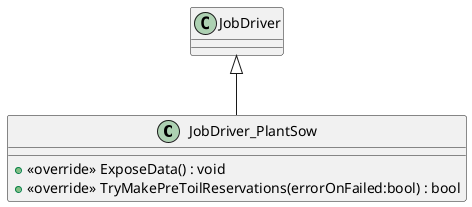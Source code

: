 @startuml
class JobDriver_PlantSow {
    + <<override>> ExposeData() : void
    + <<override>> TryMakePreToilReservations(errorOnFailed:bool) : bool
}
JobDriver <|-- JobDriver_PlantSow
@enduml
